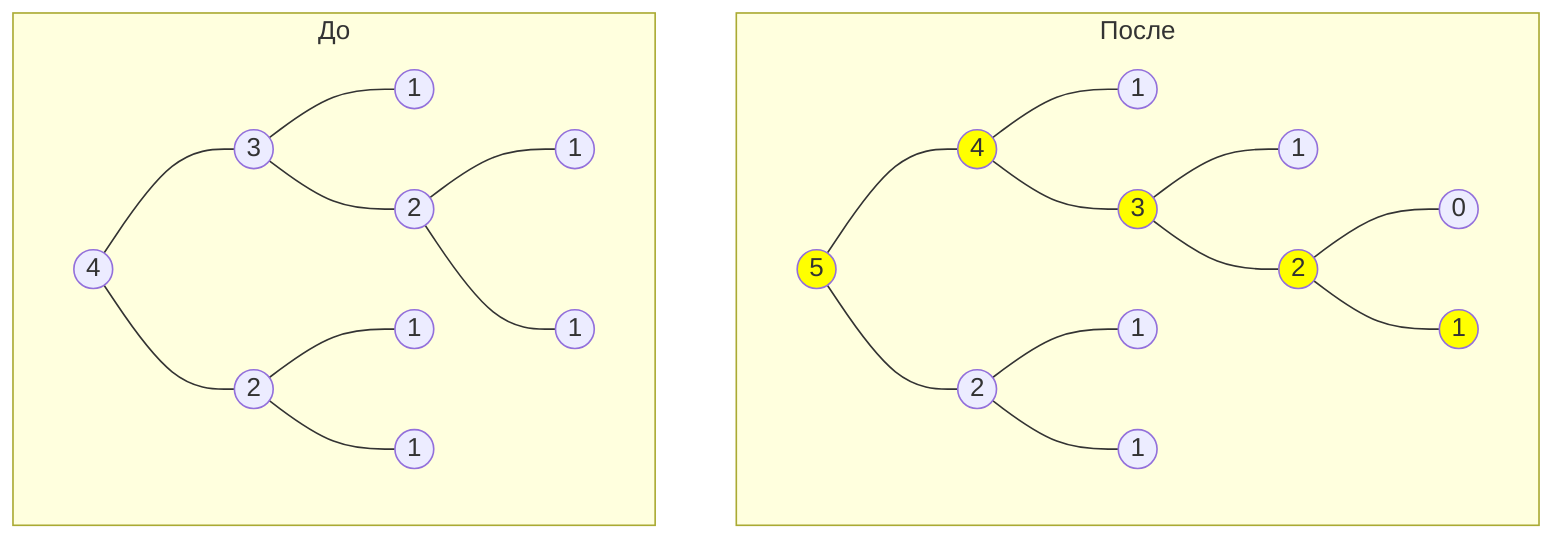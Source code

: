 graph TD
    subgraph После
    a2((5))
    a2 --- b2((4))
    a2 --- c2((2))
    b2 --- d2((1))
    b2 --- e2((3))
    c2 --- f2((1))
    c2 --- g2((1))
    e2 --- h2((1))
    e2 --- i2((2))
    i2 --- j2((0))
    i2 --- k2((1))

    classDef stack fill:Yellow

    class a2,b2,e2,i2,k2 stack
    end

    subgraph До
    a((4))
    a --- b((3))
    a --- c((2))
    b --- d((1))
    b --- e((2))
    c --- f((1))
    c --- g((1))
    e --- h((1))
    e --- i((1))
    end
